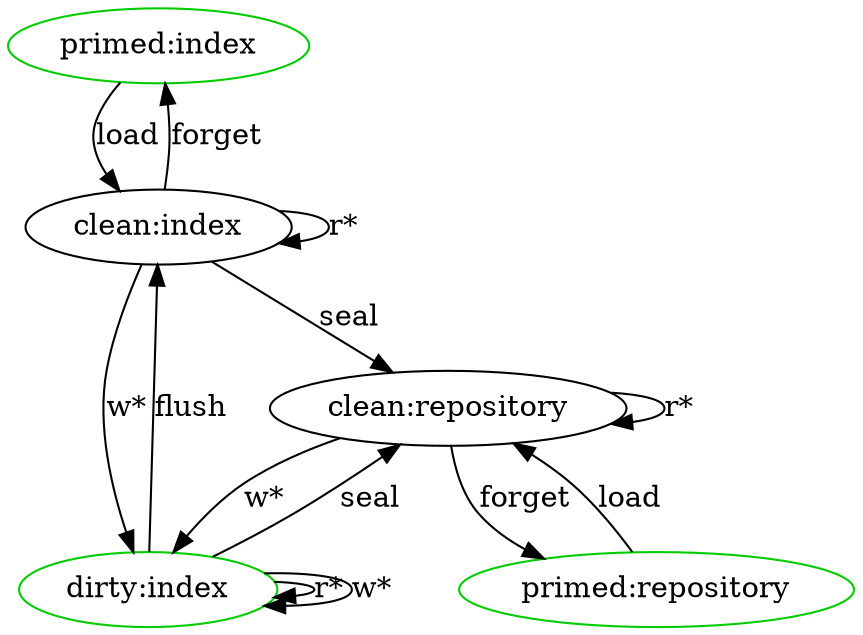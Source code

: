 digraph {
	"primed:index" [color="#00cc00"];
	"primed:repository" [color="#00cc00"];
	"dirty:index" [color="#00cc00"];

	"dirty:index" -> "clean:index" [label=flush];

	"clean:index" -> "primed:index" [label=forget];
	"clean:repository" -> "primed:repository" [label=forget];

	"primed:index" -> "clean:index" [label=load];
	"primed:repository" -> "clean:repository" [label=load];

	"clean:index" -> "clean:index" [label="r*"];
	"clean:repository" -> "clean:repository" [label="r*"];
	"dirty:index" -> "dirty:index" [label="r*"];

	"clean:index" -> "clean:repository" [label="seal"];
	"dirty:index" -> "clean:repository" [label=seal];

	"clean:index" -> "dirty:index" [label="w*"];
	"clean:repository" -> "dirty:index" [label="w*"];
	"dirty:index" -> "dirty:index" [label="w*"];
}
